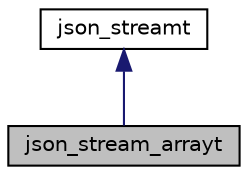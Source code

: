 digraph "json_stream_arrayt"
{
 // LATEX_PDF_SIZE
  bgcolor="transparent";
  edge [fontname="Helvetica",fontsize="10",labelfontname="Helvetica",labelfontsize="10"];
  node [fontname="Helvetica",fontsize="10",shape=record];
  Node1 [label="json_stream_arrayt",height=0.2,width=0.4,color="black", fillcolor="grey75", style="filled", fontcolor="black",tooltip="Provides methods for streaming JSON arrays."];
  Node2 -> Node1 [dir="back",color="midnightblue",fontsize="10",style="solid",fontname="Helvetica"];
  Node2 [label="json_streamt",height=0.2,width=0.4,color="black",URL="$classjson__streamt.html",tooltip="This class provides a facility for streaming JSON objects directly to the output instead of waiting f..."];
}

